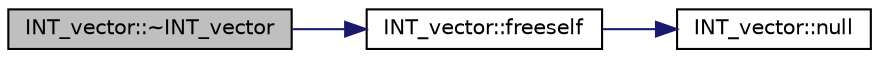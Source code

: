 digraph "INT_vector::~INT_vector"
{
  edge [fontname="Helvetica",fontsize="10",labelfontname="Helvetica",labelfontsize="10"];
  node [fontname="Helvetica",fontsize="10",shape=record];
  rankdir="LR";
  Node3 [label="INT_vector::~INT_vector",height=0.2,width=0.4,color="black", fillcolor="grey75", style="filled", fontcolor="black"];
  Node3 -> Node4 [color="midnightblue",fontsize="10",style="solid",fontname="Helvetica"];
  Node4 [label="INT_vector::freeself",height=0.2,width=0.4,color="black", fillcolor="white", style="filled",URL="$d0/de0/class_i_n_t__vector.html#a383d3aaf29f03a22bab7a458c0605886"];
  Node4 -> Node5 [color="midnightblue",fontsize="10",style="solid",fontname="Helvetica"];
  Node5 [label="INT_vector::null",height=0.2,width=0.4,color="black", fillcolor="white", style="filled",URL="$d0/de0/class_i_n_t__vector.html#aead7b6a3b0d430ccfd3e023132fb163c"];
}

